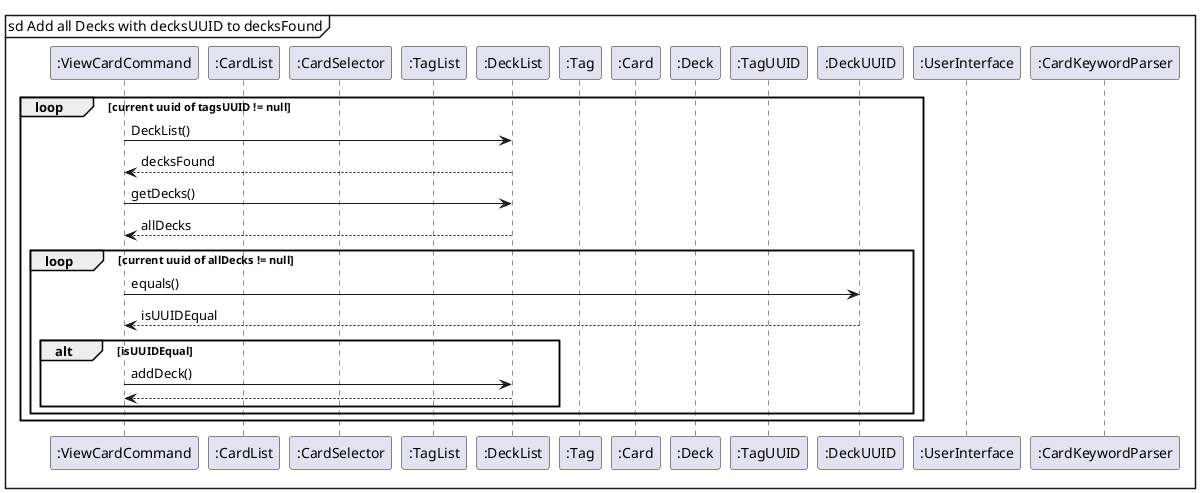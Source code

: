 @startuml


mainframe sd Add all Decks with decksUUID to decksFound
participant ":ViewCardCommand" as ViewCardCommand
participant ":CardList" as CardList
participant ":CardSelector" as CardSelector
participant ":TagList" as TagList
participant ":DeckList" as DeckList
participant ":Tag" as Tag
participant ":Card" as Card
participant ":Deck" as Deck
participant ":TagUUID" as TagUUID
participant ":DeckUUID" as DeckUUID
participant ":UserInterface" as UserInterface
participant ":CardKeywordParser" as CardKeywordParser

loop current uuid of tagsUUID != null

  ViewCardCommand -> DeckList : DeckList()
  return decksFound
  ViewCardCommand -> DeckList : getDecks()
  return allDecks
  loop current uuid of allDecks != null
      ViewCardCommand -> DeckUUID : equals()
      return isUUIDEqual
      alt isUUIDEqual
       ViewCardCommand -> DeckList : addDeck()
       return
      end
  end loop
end loop

@enduml
